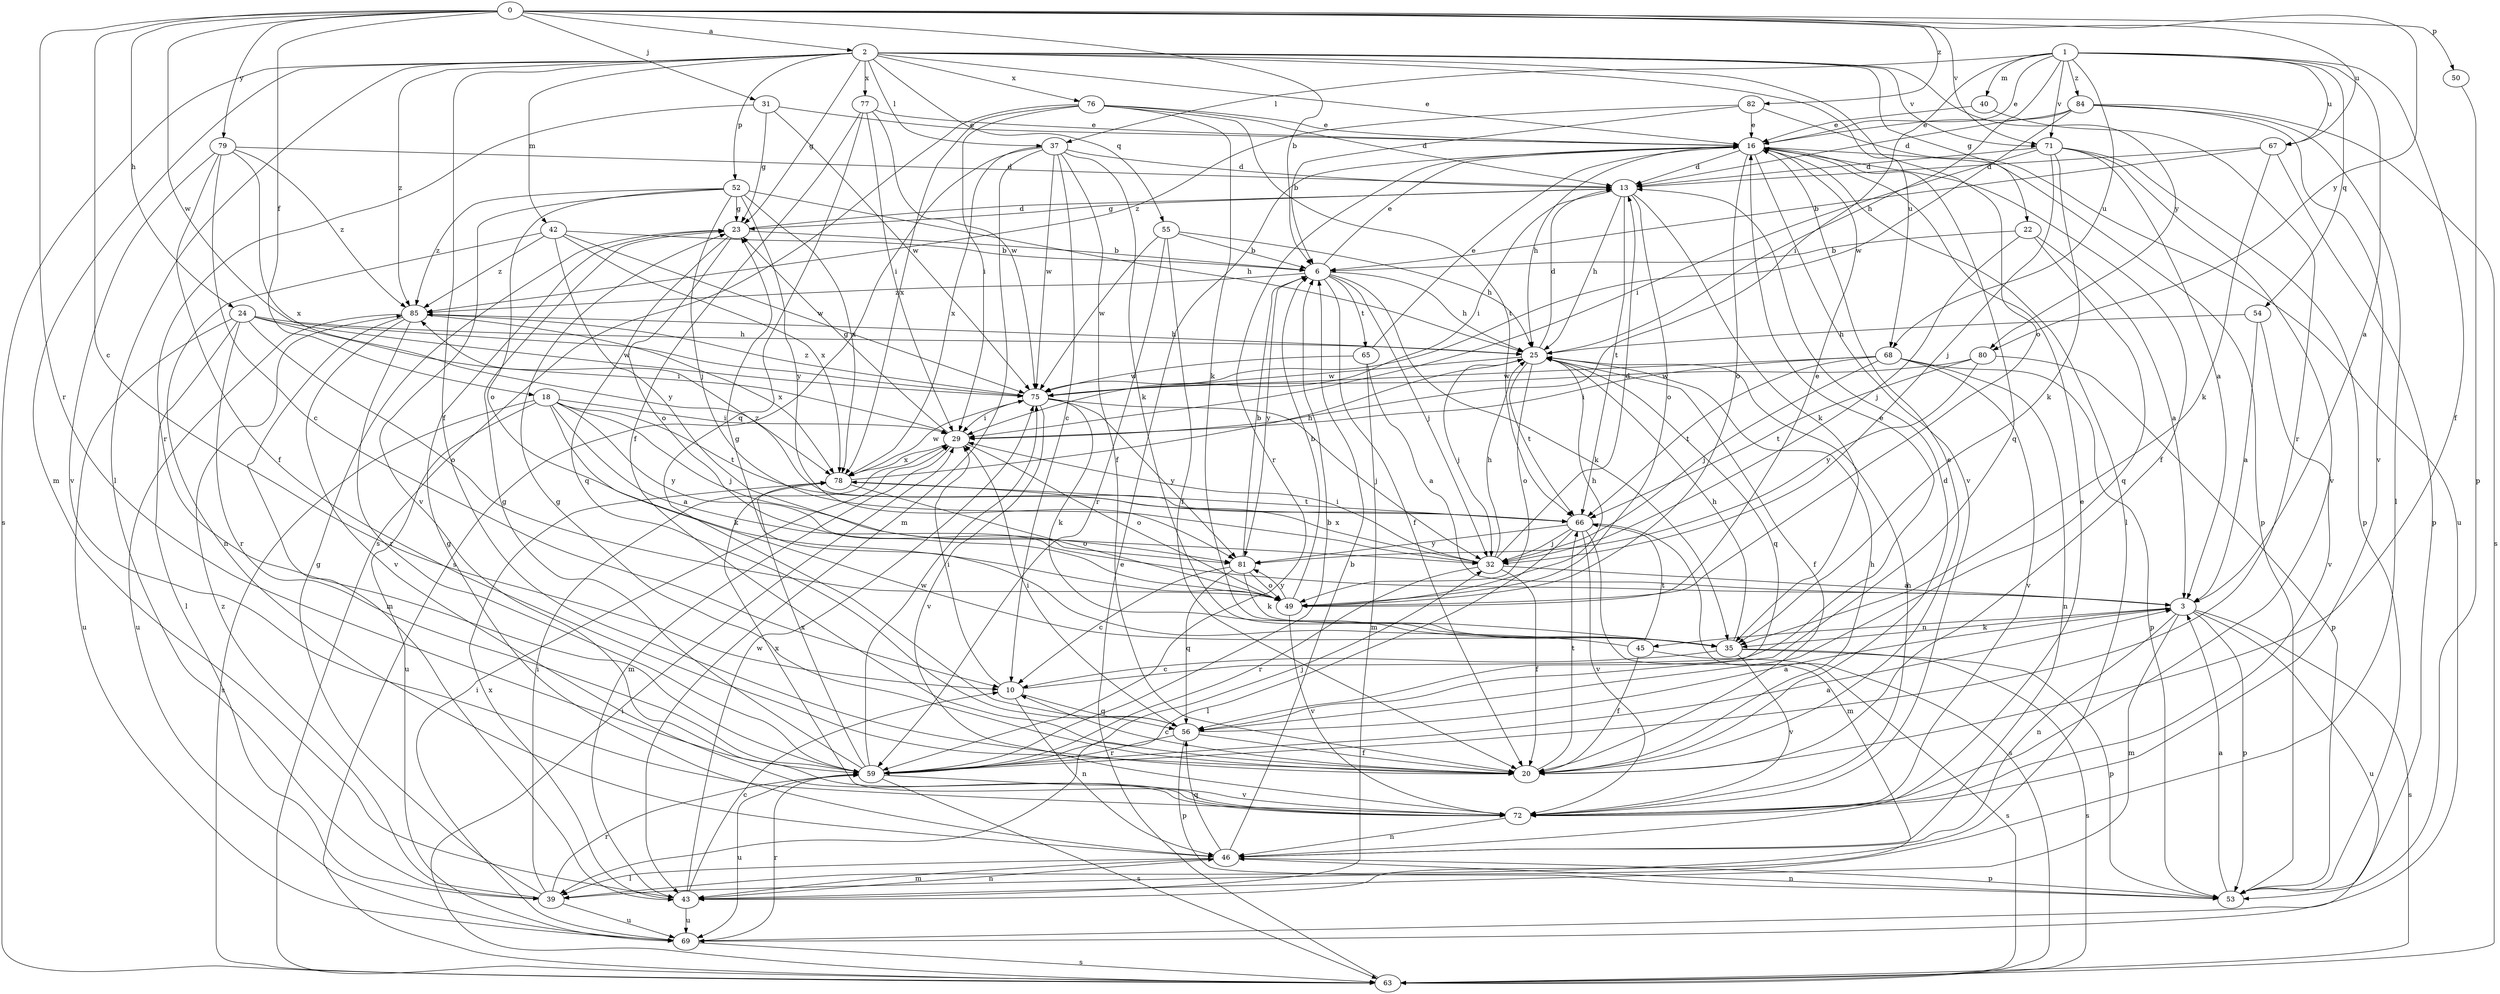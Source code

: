 strict digraph  {
0;
1;
2;
3;
6;
10;
13;
16;
18;
20;
22;
23;
24;
25;
29;
31;
32;
35;
37;
39;
40;
42;
43;
45;
46;
49;
50;
52;
53;
54;
55;
56;
59;
63;
65;
66;
67;
68;
69;
71;
72;
75;
76;
77;
78;
79;
80;
81;
82;
84;
85;
0 -> 2  [label=a];
0 -> 6  [label=b];
0 -> 10  [label=c];
0 -> 18  [label=f];
0 -> 24  [label=h];
0 -> 31  [label=j];
0 -> 50  [label=p];
0 -> 59  [label=r];
0 -> 67  [label=u];
0 -> 71  [label=v];
0 -> 75  [label=w];
0 -> 79  [label=y];
0 -> 80  [label=y];
0 -> 82  [label=z];
1 -> 3  [label=a];
1 -> 16  [label=e];
1 -> 20  [label=f];
1 -> 25  [label=h];
1 -> 29  [label=i];
1 -> 37  [label=l];
1 -> 40  [label=m];
1 -> 54  [label=q];
1 -> 67  [label=u];
1 -> 68  [label=u];
1 -> 71  [label=v];
1 -> 84  [label=z];
2 -> 16  [label=e];
2 -> 20  [label=f];
2 -> 22  [label=g];
2 -> 23  [label=g];
2 -> 37  [label=l];
2 -> 39  [label=l];
2 -> 42  [label=m];
2 -> 43  [label=m];
2 -> 49  [label=o];
2 -> 52  [label=p];
2 -> 55  [label=q];
2 -> 63  [label=s];
2 -> 68  [label=u];
2 -> 71  [label=v];
2 -> 76  [label=x];
2 -> 77  [label=x];
2 -> 80  [label=y];
2 -> 85  [label=z];
3 -> 35  [label=k];
3 -> 43  [label=m];
3 -> 45  [label=n];
3 -> 46  [label=n];
3 -> 53  [label=p];
3 -> 63  [label=s];
3 -> 69  [label=u];
6 -> 16  [label=e];
6 -> 20  [label=f];
6 -> 25  [label=h];
6 -> 32  [label=j];
6 -> 35  [label=k];
6 -> 65  [label=t];
6 -> 81  [label=y];
6 -> 85  [label=z];
10 -> 16  [label=e];
10 -> 29  [label=i];
10 -> 46  [label=n];
10 -> 56  [label=q];
13 -> 23  [label=g];
13 -> 25  [label=h];
13 -> 29  [label=i];
13 -> 35  [label=k];
13 -> 49  [label=o];
13 -> 66  [label=t];
16 -> 13  [label=d];
16 -> 20  [label=f];
16 -> 25  [label=h];
16 -> 39  [label=l];
16 -> 49  [label=o];
16 -> 53  [label=p];
16 -> 56  [label=q];
16 -> 59  [label=r];
16 -> 72  [label=v];
18 -> 3  [label=a];
18 -> 29  [label=i];
18 -> 32  [label=j];
18 -> 35  [label=k];
18 -> 63  [label=s];
18 -> 66  [label=t];
18 -> 69  [label=u];
18 -> 81  [label=y];
20 -> 10  [label=c];
20 -> 13  [label=d];
20 -> 16  [label=e];
20 -> 23  [label=g];
20 -> 25  [label=h];
20 -> 66  [label=t];
22 -> 3  [label=a];
22 -> 6  [label=b];
22 -> 32  [label=j];
22 -> 56  [label=q];
23 -> 6  [label=b];
23 -> 13  [label=d];
23 -> 49  [label=o];
23 -> 56  [label=q];
24 -> 25  [label=h];
24 -> 29  [label=i];
24 -> 39  [label=l];
24 -> 49  [label=o];
24 -> 59  [label=r];
24 -> 69  [label=u];
24 -> 75  [label=w];
25 -> 13  [label=d];
25 -> 20  [label=f];
25 -> 32  [label=j];
25 -> 49  [label=o];
25 -> 56  [label=q];
25 -> 66  [label=t];
25 -> 75  [label=w];
29 -> 23  [label=g];
29 -> 43  [label=m];
29 -> 49  [label=o];
29 -> 78  [label=x];
31 -> 16  [label=e];
31 -> 23  [label=g];
31 -> 59  [label=r];
31 -> 75  [label=w];
32 -> 3  [label=a];
32 -> 13  [label=d];
32 -> 20  [label=f];
32 -> 25  [label=h];
32 -> 29  [label=i];
32 -> 59  [label=r];
32 -> 78  [label=x];
35 -> 10  [label=c];
35 -> 25  [label=h];
35 -> 53  [label=p];
35 -> 63  [label=s];
35 -> 72  [label=v];
37 -> 10  [label=c];
37 -> 13  [label=d];
37 -> 20  [label=f];
37 -> 35  [label=k];
37 -> 43  [label=m];
37 -> 63  [label=s];
37 -> 75  [label=w];
37 -> 78  [label=x];
39 -> 23  [label=g];
39 -> 29  [label=i];
39 -> 59  [label=r];
39 -> 69  [label=u];
39 -> 85  [label=z];
40 -> 16  [label=e];
40 -> 59  [label=r];
42 -> 6  [label=b];
42 -> 46  [label=n];
42 -> 75  [label=w];
42 -> 78  [label=x];
42 -> 81  [label=y];
42 -> 85  [label=z];
43 -> 10  [label=c];
43 -> 46  [label=n];
43 -> 69  [label=u];
43 -> 75  [label=w];
43 -> 78  [label=x];
45 -> 20  [label=f];
45 -> 23  [label=g];
45 -> 63  [label=s];
45 -> 66  [label=t];
46 -> 6  [label=b];
46 -> 16  [label=e];
46 -> 23  [label=g];
46 -> 39  [label=l];
46 -> 43  [label=m];
46 -> 53  [label=p];
46 -> 56  [label=q];
49 -> 6  [label=b];
49 -> 16  [label=e];
49 -> 25  [label=h];
49 -> 72  [label=v];
49 -> 81  [label=y];
50 -> 53  [label=p];
52 -> 23  [label=g];
52 -> 25  [label=h];
52 -> 32  [label=j];
52 -> 49  [label=o];
52 -> 72  [label=v];
52 -> 78  [label=x];
52 -> 81  [label=y];
52 -> 85  [label=z];
53 -> 3  [label=a];
53 -> 46  [label=n];
54 -> 3  [label=a];
54 -> 25  [label=h];
54 -> 72  [label=v];
55 -> 6  [label=b];
55 -> 20  [label=f];
55 -> 25  [label=h];
55 -> 59  [label=r];
55 -> 75  [label=w];
56 -> 3  [label=a];
56 -> 20  [label=f];
56 -> 29  [label=i];
56 -> 53  [label=p];
56 -> 59  [label=r];
59 -> 3  [label=a];
59 -> 6  [label=b];
59 -> 23  [label=g];
59 -> 32  [label=j];
59 -> 63  [label=s];
59 -> 69  [label=u];
59 -> 72  [label=v];
59 -> 75  [label=w];
59 -> 78  [label=x];
63 -> 16  [label=e];
63 -> 29  [label=i];
65 -> 3  [label=a];
65 -> 16  [label=e];
65 -> 43  [label=m];
65 -> 75  [label=w];
66 -> 32  [label=j];
66 -> 39  [label=l];
66 -> 43  [label=m];
66 -> 63  [label=s];
66 -> 72  [label=v];
66 -> 81  [label=y];
66 -> 85  [label=z];
67 -> 6  [label=b];
67 -> 13  [label=d];
67 -> 35  [label=k];
67 -> 53  [label=p];
68 -> 29  [label=i];
68 -> 32  [label=j];
68 -> 46  [label=n];
68 -> 53  [label=p];
68 -> 66  [label=t];
68 -> 72  [label=v];
68 -> 75  [label=w];
69 -> 29  [label=i];
69 -> 59  [label=r];
69 -> 63  [label=s];
71 -> 3  [label=a];
71 -> 13  [label=d];
71 -> 29  [label=i];
71 -> 32  [label=j];
71 -> 35  [label=k];
71 -> 53  [label=p];
71 -> 72  [label=v];
72 -> 25  [label=h];
72 -> 46  [label=n];
72 -> 78  [label=x];
75 -> 29  [label=i];
75 -> 32  [label=j];
75 -> 35  [label=k];
75 -> 72  [label=v];
75 -> 81  [label=y];
75 -> 85  [label=z];
76 -> 13  [label=d];
76 -> 16  [label=e];
76 -> 29  [label=i];
76 -> 35  [label=k];
76 -> 63  [label=s];
76 -> 66  [label=t];
76 -> 78  [label=x];
77 -> 16  [label=e];
77 -> 20  [label=f];
77 -> 29  [label=i];
77 -> 56  [label=q];
77 -> 75  [label=w];
78 -> 25  [label=h];
78 -> 49  [label=o];
78 -> 66  [label=t];
78 -> 75  [label=w];
79 -> 10  [label=c];
79 -> 13  [label=d];
79 -> 20  [label=f];
79 -> 72  [label=v];
79 -> 78  [label=x];
79 -> 85  [label=z];
80 -> 53  [label=p];
80 -> 66  [label=t];
80 -> 75  [label=w];
80 -> 81  [label=y];
81 -> 6  [label=b];
81 -> 10  [label=c];
81 -> 35  [label=k];
81 -> 49  [label=o];
81 -> 56  [label=q];
82 -> 6  [label=b];
82 -> 16  [label=e];
82 -> 69  [label=u];
82 -> 85  [label=z];
84 -> 13  [label=d];
84 -> 16  [label=e];
84 -> 39  [label=l];
84 -> 63  [label=s];
84 -> 72  [label=v];
84 -> 75  [label=w];
85 -> 25  [label=h];
85 -> 43  [label=m];
85 -> 59  [label=r];
85 -> 69  [label=u];
85 -> 72  [label=v];
85 -> 78  [label=x];
}
